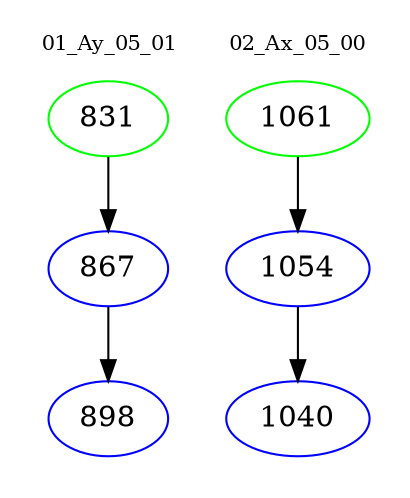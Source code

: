 digraph{
subgraph cluster_0 {
color = white
label = "01_Ay_05_01";
fontsize=10;
T0_831 [label="831", color="green"]
T0_831 -> T0_867 [color="black"]
T0_867 [label="867", color="blue"]
T0_867 -> T0_898 [color="black"]
T0_898 [label="898", color="blue"]
}
subgraph cluster_1 {
color = white
label = "02_Ax_05_00";
fontsize=10;
T1_1061 [label="1061", color="green"]
T1_1061 -> T1_1054 [color="black"]
T1_1054 [label="1054", color="blue"]
T1_1054 -> T1_1040 [color="black"]
T1_1040 [label="1040", color="blue"]
}
}
